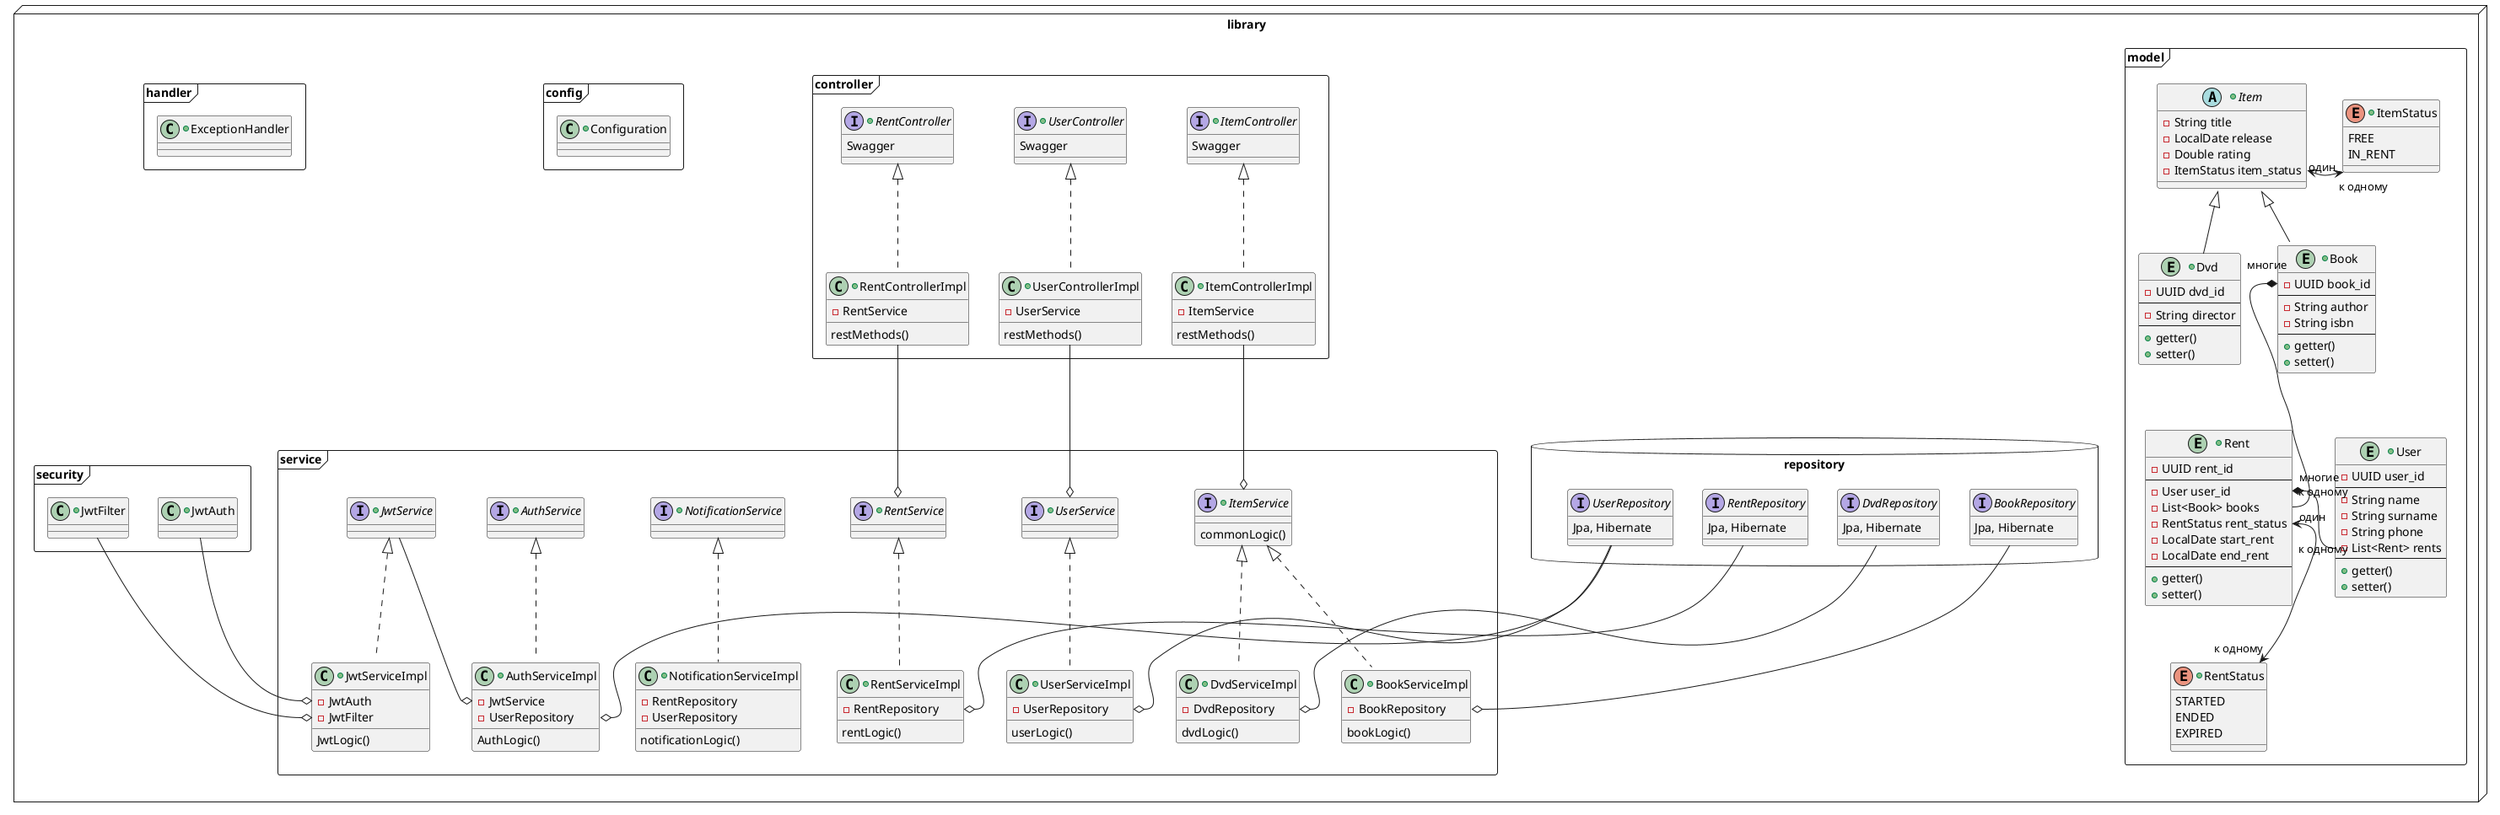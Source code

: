 @startuml
'https://plantuml.com/class-diagram

package library <<Node>>{

package model <<Frame>> {

  +abstract class Item {
    -String title
    -LocalDate release
    -Double rating
    -ItemStatus item_status
  }

  +entity Book extends Item{
    -UUID book_id
    --
    -String author
    -String isbn
    --
    +getter()
    +setter()
  }

  +entity Dvd extends Item{
    -UUID dvd_id
    --
    -String director
    --
    +getter()
    +setter()
  }

  +entity User {
    -UUID user_id
    --
    -String name
    -String surname
    -String phone
    -List<Rent> rents
    --
    +getter()
    +setter()
  }

  +entity Rent {
    -UUID rent_id
    --
    -User user_id
    -List<Book> books
    -RentStatus rent_status
    -LocalDate start_rent
    -LocalDate end_rent
    --
    +getter()
    +setter()
  }

  +enum ItemStatus {
    FREE
    IN_RENT
  }
   +enum RentStatus {
     STARTED
     ENDED
     EXPIRED
   }

  'связи model
  Rent::rent_status "один" <--> "к одному" RentStatus
  Book::book_id "многие" *-- "к одному" Rent::books
  Rent::user_id "многие" *- "к одному" User::rents
  Item::item_status "один" <-> "к одному" ItemStatus
}

package service <<Frame>> {


  +interface UserService {
  }

  +class UserServiceImpl implements UserService{
    -UserRepository
    userLogic()
  }

  +interface ItemService{
    commonLogic()
  }
  +class BookServiceImpl implements ItemService{
    -BookRepository
    bookLogic()
  }
  +class DvdServiceImpl implements ItemService{
    -DvdRepository
    dvdLogic()
  }


  +interface RentService {
  }

  +class RentServiceImpl implements RentService{
    -RentRepository
    rentLogic()
  }

  +interface NotificationService {
  }

  +class NotificationServiceImpl implements NotificationService{
    -RentRepository
    -UserRepository
    notificationLogic()
  }

  +interface AuthService {
  }

  +class AuthServiceImpl implements AuthService{
    -JwtService
    -UserRepository
    AuthLogic()
  }
  +interface JwtService {
  }

  +class JwtServiceImpl implements JwtService{
    -JwtAuth
    -JwtFilter
    JwtLogic()
  }

  'связи service
  JwtService --o AuthServiceImpl::JwtService
}

package controller <<Frame>> {

  +interface UserController {
    Swagger
  }
  +class UserControllerImpl implements UserController {
    -UserService
    restMethods()
  }

  +interface ItemController {
    Swagger
  }
  +class ItemControllerImpl implements ItemController {
    -ItemService
    restMethods()
  }

  +interface RentController {
    Swagger
  }
  +class RentControllerImpl implements RentController {
    -RentService
    restMethods()
  }
}

package repository <<Database>> {

  interface UserRepository {
    Jpa, Hibernate
  }

  interface BookRepository {
    Jpa, Hibernate
  }

  interface RentRepository {
    Jpa, Hibernate
  }

  interface DvdRepository {
    Jpa, Hibernate
  }
}

package security <<Frame>> {

  +class JwtAuth{
  }

  +class JwtFilter{
  }
}

package config <<Frame>> {

  +class Configuration {
  }
}

package handler <<Frame>> {

  +class ExceptionHandler{
  }
}

'глобальные связи
UserControllerImpl --o UserService
ItemControllerImpl --o ItemService
RentControllerImpl --o RentService

service -[hidden]-> repository
UserRepository --o UserServiceImpl::UserRepository
UserRepository --o AuthServiceImpl::UserRepository
BookRepository --o BookServiceImpl::BookRepository
RentRepository --o RentServiceImpl::RentRepository
DvdRepository --o DvdServiceImpl::DvdRepository

JwtFilter --o JwtServiceImpl::JwtFilter
JwtAuth --o JwtServiceImpl::JwtAuth
}
@enduml